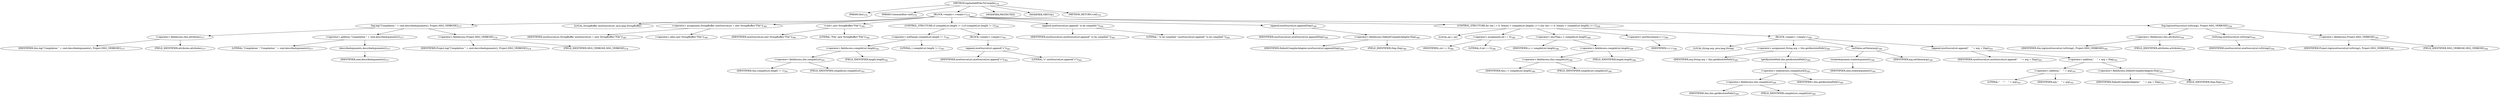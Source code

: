 digraph "logAndAddFilesToCompile" {  
"824" [label = <(METHOD,logAndAddFilesToCompile)<SUB>376</SUB>> ]
"825" [label = <(PARAM,this)<SUB>376</SUB>> ]
"826" [label = <(PARAM,Commandline cmd)<SUB>376</SUB>> ]
"827" [label = <(BLOCK,&lt;empty&gt;,&lt;empty&gt;)<SUB>376</SUB>> ]
"828" [label = <(log,log(&quot;Compilation &quot; + cmd.describeArguments(), Project.MSG_VERBOSE))<SUB>377</SUB>> ]
"829" [label = <(&lt;operator&gt;.fieldAccess,this.attributes)<SUB>377</SUB>> ]
"830" [label = <(IDENTIFIER,this,log(&quot;Compilation &quot; + cmd.describeArguments(), Project.MSG_VERBOSE))<SUB>377</SUB>> ]
"831" [label = <(FIELD_IDENTIFIER,attributes,attributes)<SUB>377</SUB>> ]
"832" [label = <(&lt;operator&gt;.addition,&quot;Compilation &quot; + cmd.describeArguments())<SUB>377</SUB>> ]
"833" [label = <(LITERAL,&quot;Compilation &quot;,&quot;Compilation &quot; + cmd.describeArguments())<SUB>377</SUB>> ]
"834" [label = <(describeArguments,describeArguments())<SUB>377</SUB>> ]
"835" [label = <(IDENTIFIER,cmd,describeArguments())<SUB>377</SUB>> ]
"836" [label = <(&lt;operator&gt;.fieldAccess,Project.MSG_VERBOSE)<SUB>378</SUB>> ]
"837" [label = <(IDENTIFIER,Project,log(&quot;Compilation &quot; + cmd.describeArguments(), Project.MSG_VERBOSE))<SUB>378</SUB>> ]
"838" [label = <(FIELD_IDENTIFIER,MSG_VERBOSE,MSG_VERBOSE)<SUB>378</SUB>> ]
"36" [label = <(LOCAL,StringBuffer niceSourceList: java.lang.StringBuffer)> ]
"839" [label = <(&lt;operator&gt;.assignment,StringBuffer niceSourceList = new StringBuffer(&quot;File&quot;))<SUB>380</SUB>> ]
"840" [label = <(IDENTIFIER,niceSourceList,StringBuffer niceSourceList = new StringBuffer(&quot;File&quot;))<SUB>380</SUB>> ]
"841" [label = <(&lt;operator&gt;.alloc,new StringBuffer(&quot;File&quot;))<SUB>380</SUB>> ]
"842" [label = <(&lt;init&gt;,new StringBuffer(&quot;File&quot;))<SUB>380</SUB>> ]
"35" [label = <(IDENTIFIER,niceSourceList,new StringBuffer(&quot;File&quot;))<SUB>380</SUB>> ]
"843" [label = <(LITERAL,&quot;File&quot;,new StringBuffer(&quot;File&quot;))<SUB>380</SUB>> ]
"844" [label = <(CONTROL_STRUCTURE,if (compileList.length != 1),if (compileList.length != 1))<SUB>381</SUB>> ]
"845" [label = <(&lt;operator&gt;.notEquals,compileList.length != 1)<SUB>381</SUB>> ]
"846" [label = <(&lt;operator&gt;.fieldAccess,compileList.length)<SUB>381</SUB>> ]
"847" [label = <(&lt;operator&gt;.fieldAccess,this.compileList)<SUB>381</SUB>> ]
"848" [label = <(IDENTIFIER,this,compileList.length != 1)<SUB>381</SUB>> ]
"849" [label = <(FIELD_IDENTIFIER,compileList,compileList)<SUB>381</SUB>> ]
"850" [label = <(FIELD_IDENTIFIER,length,length)<SUB>381</SUB>> ]
"851" [label = <(LITERAL,1,compileList.length != 1)<SUB>381</SUB>> ]
"852" [label = <(BLOCK,&lt;empty&gt;,&lt;empty&gt;)<SUB>381</SUB>> ]
"853" [label = <(append,niceSourceList.append(&quot;s&quot;))<SUB>382</SUB>> ]
"854" [label = <(IDENTIFIER,niceSourceList,niceSourceList.append(&quot;s&quot;))<SUB>382</SUB>> ]
"855" [label = <(LITERAL,&quot;s&quot;,niceSourceList.append(&quot;s&quot;))<SUB>382</SUB>> ]
"856" [label = <(append,niceSourceList.append(&quot; to be compiled:&quot;))<SUB>384</SUB>> ]
"857" [label = <(IDENTIFIER,niceSourceList,niceSourceList.append(&quot; to be compiled:&quot;))<SUB>384</SUB>> ]
"858" [label = <(LITERAL,&quot; to be compiled:&quot;,niceSourceList.append(&quot; to be compiled:&quot;))<SUB>384</SUB>> ]
"859" [label = <(append,niceSourceList.append(lSep))<SUB>386</SUB>> ]
"860" [label = <(IDENTIFIER,niceSourceList,niceSourceList.append(lSep))<SUB>386</SUB>> ]
"861" [label = <(&lt;operator&gt;.fieldAccess,DefaultCompilerAdapter.lSep)<SUB>386</SUB>> ]
"862" [label = <(IDENTIFIER,DefaultCompilerAdapter,niceSourceList.append(lSep))<SUB>386</SUB>> ]
"863" [label = <(FIELD_IDENTIFIER,lSep,lSep)<SUB>386</SUB>> ]
"864" [label = <(CONTROL_STRUCTURE,for (int i = 0; Some(i &lt; compileList.length); i++),for (int i = 0; Some(i &lt; compileList.length); i++))<SUB>388</SUB>> ]
"865" [label = <(LOCAL,int i: int)> ]
"866" [label = <(&lt;operator&gt;.assignment,int i = 0)<SUB>388</SUB>> ]
"867" [label = <(IDENTIFIER,i,int i = 0)<SUB>388</SUB>> ]
"868" [label = <(LITERAL,0,int i = 0)<SUB>388</SUB>> ]
"869" [label = <(&lt;operator&gt;.lessThan,i &lt; compileList.length)<SUB>388</SUB>> ]
"870" [label = <(IDENTIFIER,i,i &lt; compileList.length)<SUB>388</SUB>> ]
"871" [label = <(&lt;operator&gt;.fieldAccess,compileList.length)<SUB>388</SUB>> ]
"872" [label = <(&lt;operator&gt;.fieldAccess,this.compileList)<SUB>388</SUB>> ]
"873" [label = <(IDENTIFIER,this,i &lt; compileList.length)<SUB>388</SUB>> ]
"874" [label = <(FIELD_IDENTIFIER,compileList,compileList)<SUB>388</SUB>> ]
"875" [label = <(FIELD_IDENTIFIER,length,length)<SUB>388</SUB>> ]
"876" [label = <(&lt;operator&gt;.postIncrement,i++)<SUB>388</SUB>> ]
"877" [label = <(IDENTIFIER,i,i++)<SUB>388</SUB>> ]
"878" [label = <(BLOCK,&lt;empty&gt;,&lt;empty&gt;)<SUB>388</SUB>> ]
"879" [label = <(LOCAL,String arg: java.lang.String)> ]
"880" [label = <(&lt;operator&gt;.assignment,String arg = this.getAbsolutePath())<SUB>389</SUB>> ]
"881" [label = <(IDENTIFIER,arg,String arg = this.getAbsolutePath())<SUB>389</SUB>> ]
"882" [label = <(getAbsolutePath,this.getAbsolutePath())<SUB>389</SUB>> ]
"883" [label = <(&lt;operator&gt;.indexAccess,compileList[i])<SUB>389</SUB>> ]
"884" [label = <(&lt;operator&gt;.fieldAccess,this.compileList)<SUB>389</SUB>> ]
"885" [label = <(IDENTIFIER,this,this.getAbsolutePath())<SUB>389</SUB>> ]
"886" [label = <(FIELD_IDENTIFIER,compileList,compileList)<SUB>389</SUB>> ]
"887" [label = <(IDENTIFIER,i,this.getAbsolutePath())<SUB>389</SUB>> ]
"888" [label = <(setValue,setValue(arg))<SUB>390</SUB>> ]
"889" [label = <(createArgument,createArgument())<SUB>390</SUB>> ]
"890" [label = <(IDENTIFIER,cmd,createArgument())<SUB>390</SUB>> ]
"891" [label = <(IDENTIFIER,arg,setValue(arg))<SUB>390</SUB>> ]
"892" [label = <(append,niceSourceList.append(&quot;    &quot; + arg + lSep))<SUB>391</SUB>> ]
"893" [label = <(IDENTIFIER,niceSourceList,niceSourceList.append(&quot;    &quot; + arg + lSep))<SUB>391</SUB>> ]
"894" [label = <(&lt;operator&gt;.addition,&quot;    &quot; + arg + lSep)<SUB>391</SUB>> ]
"895" [label = <(&lt;operator&gt;.addition,&quot;    &quot; + arg)<SUB>391</SUB>> ]
"896" [label = <(LITERAL,&quot;    &quot;,&quot;    &quot; + arg)<SUB>391</SUB>> ]
"897" [label = <(IDENTIFIER,arg,&quot;    &quot; + arg)<SUB>391</SUB>> ]
"898" [label = <(&lt;operator&gt;.fieldAccess,DefaultCompilerAdapter.lSep)<SUB>391</SUB>> ]
"899" [label = <(IDENTIFIER,DefaultCompilerAdapter,&quot;    &quot; + arg + lSep)<SUB>391</SUB>> ]
"900" [label = <(FIELD_IDENTIFIER,lSep,lSep)<SUB>391</SUB>> ]
"901" [label = <(log,log(niceSourceList.toString(), Project.MSG_VERBOSE))<SUB>394</SUB>> ]
"902" [label = <(&lt;operator&gt;.fieldAccess,this.attributes)<SUB>394</SUB>> ]
"903" [label = <(IDENTIFIER,this,log(niceSourceList.toString(), Project.MSG_VERBOSE))<SUB>394</SUB>> ]
"904" [label = <(FIELD_IDENTIFIER,attributes,attributes)<SUB>394</SUB>> ]
"905" [label = <(toString,niceSourceList.toString())<SUB>394</SUB>> ]
"906" [label = <(IDENTIFIER,niceSourceList,niceSourceList.toString())<SUB>394</SUB>> ]
"907" [label = <(&lt;operator&gt;.fieldAccess,Project.MSG_VERBOSE)<SUB>394</SUB>> ]
"908" [label = <(IDENTIFIER,Project,log(niceSourceList.toString(), Project.MSG_VERBOSE))<SUB>394</SUB>> ]
"909" [label = <(FIELD_IDENTIFIER,MSG_VERBOSE,MSG_VERBOSE)<SUB>394</SUB>> ]
"910" [label = <(MODIFIER,PROTECTED)> ]
"911" [label = <(MODIFIER,VIRTUAL)> ]
"912" [label = <(METHOD_RETURN,void)<SUB>376</SUB>> ]
  "824" -> "825" 
  "824" -> "826" 
  "824" -> "827" 
  "824" -> "910" 
  "824" -> "911" 
  "824" -> "912" 
  "827" -> "828" 
  "827" -> "36" 
  "827" -> "839" 
  "827" -> "842" 
  "827" -> "844" 
  "827" -> "856" 
  "827" -> "859" 
  "827" -> "864" 
  "827" -> "901" 
  "828" -> "829" 
  "828" -> "832" 
  "828" -> "836" 
  "829" -> "830" 
  "829" -> "831" 
  "832" -> "833" 
  "832" -> "834" 
  "834" -> "835" 
  "836" -> "837" 
  "836" -> "838" 
  "839" -> "840" 
  "839" -> "841" 
  "842" -> "35" 
  "842" -> "843" 
  "844" -> "845" 
  "844" -> "852" 
  "845" -> "846" 
  "845" -> "851" 
  "846" -> "847" 
  "846" -> "850" 
  "847" -> "848" 
  "847" -> "849" 
  "852" -> "853" 
  "853" -> "854" 
  "853" -> "855" 
  "856" -> "857" 
  "856" -> "858" 
  "859" -> "860" 
  "859" -> "861" 
  "861" -> "862" 
  "861" -> "863" 
  "864" -> "865" 
  "864" -> "866" 
  "864" -> "869" 
  "864" -> "876" 
  "864" -> "878" 
  "866" -> "867" 
  "866" -> "868" 
  "869" -> "870" 
  "869" -> "871" 
  "871" -> "872" 
  "871" -> "875" 
  "872" -> "873" 
  "872" -> "874" 
  "876" -> "877" 
  "878" -> "879" 
  "878" -> "880" 
  "878" -> "888" 
  "878" -> "892" 
  "880" -> "881" 
  "880" -> "882" 
  "882" -> "883" 
  "883" -> "884" 
  "883" -> "887" 
  "884" -> "885" 
  "884" -> "886" 
  "888" -> "889" 
  "888" -> "891" 
  "889" -> "890" 
  "892" -> "893" 
  "892" -> "894" 
  "894" -> "895" 
  "894" -> "898" 
  "895" -> "896" 
  "895" -> "897" 
  "898" -> "899" 
  "898" -> "900" 
  "901" -> "902" 
  "901" -> "905" 
  "901" -> "907" 
  "902" -> "903" 
  "902" -> "904" 
  "905" -> "906" 
  "907" -> "908" 
  "907" -> "909" 
}
